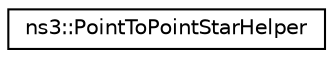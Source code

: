 digraph "Graphical Class Hierarchy"
{
 // LATEX_PDF_SIZE
  edge [fontname="Helvetica",fontsize="10",labelfontname="Helvetica",labelfontsize="10"];
  node [fontname="Helvetica",fontsize="10",shape=record];
  rankdir="LR";
  Node0 [label="ns3::PointToPointStarHelper",height=0.2,width=0.4,color="black", fillcolor="white", style="filled",URL="$classns3_1_1_point_to_point_star_helper.html",tooltip="A helper to make it easier to create a star topology with PointToPoint links."];
}
